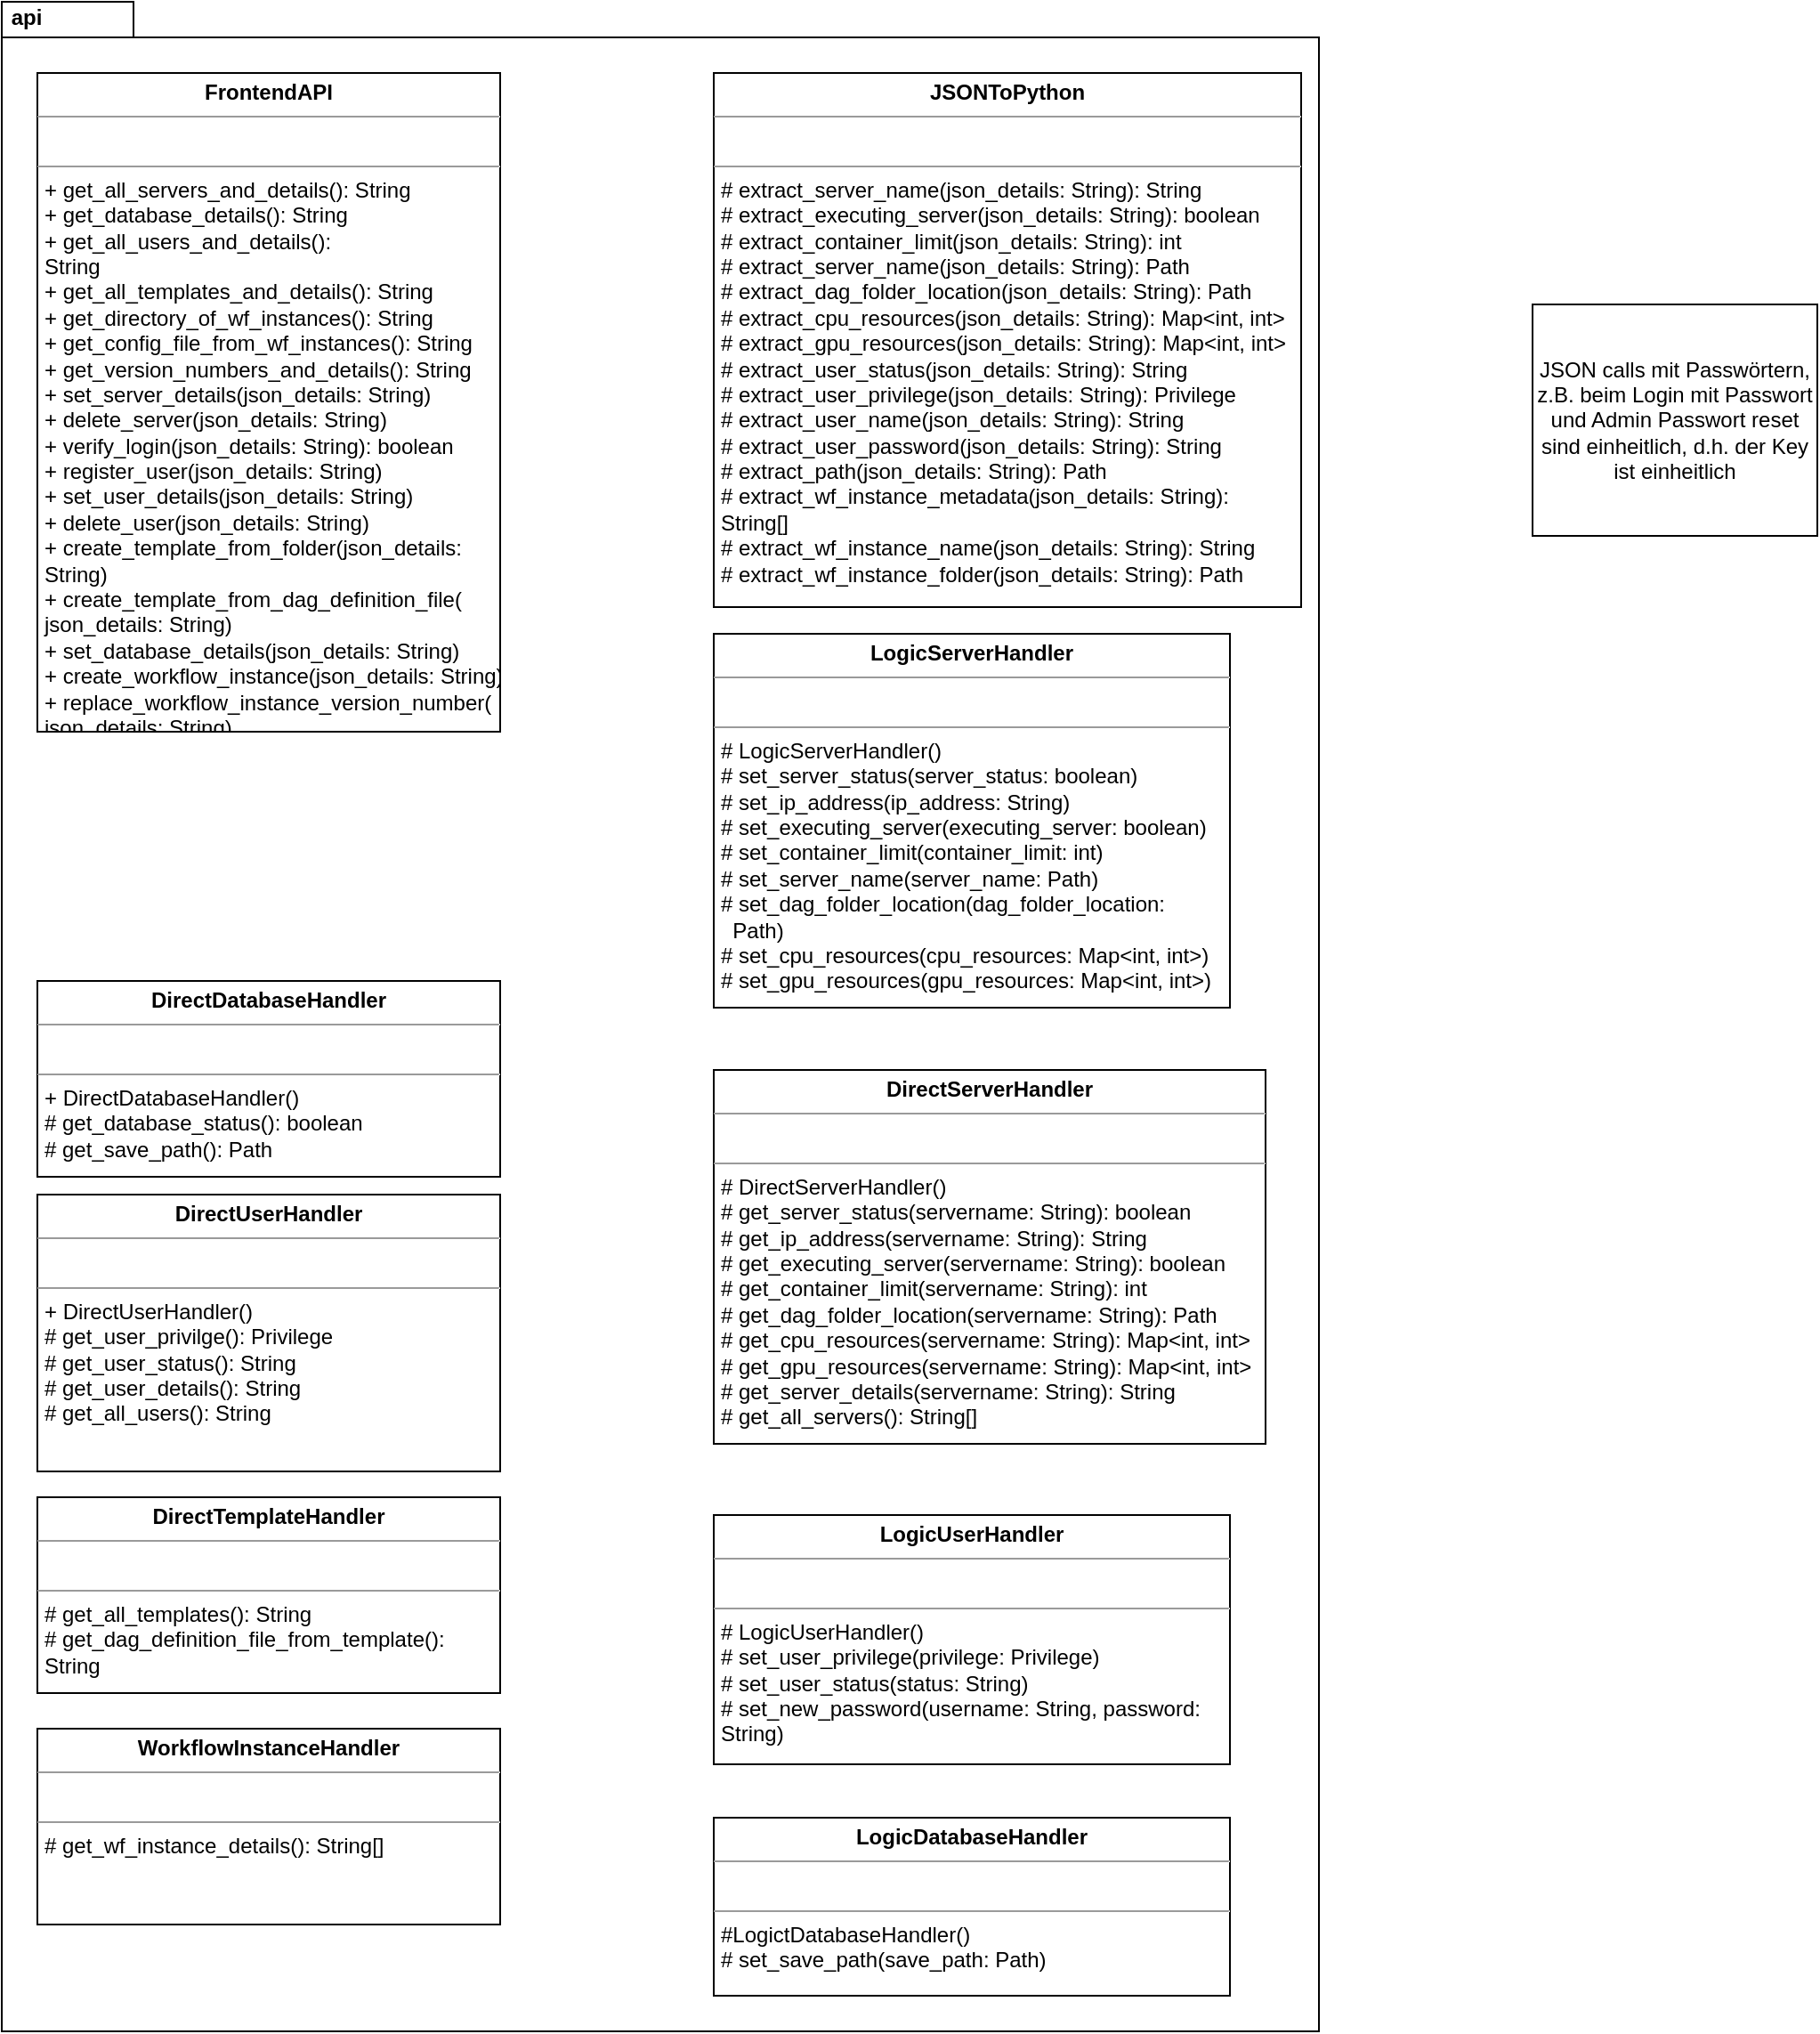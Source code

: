 <mxfile version="15.9.4" type="device"><diagram id="C5RBs43oDa-KdzZeNtuy" name="Page-1"><mxGraphModel dx="830" dy="546" grid="1" gridSize="10" guides="1" tooltips="1" connect="1" arrows="1" fold="1" page="1" pageScale="1" pageWidth="827" pageHeight="1169" math="0" shadow="0"><root><mxCell id="WIyWlLk6GJQsqaUBKTNV-0"/><mxCell id="WIyWlLk6GJQsqaUBKTNV-1" parent="WIyWlLk6GJQsqaUBKTNV-0"/><mxCell id="ITy2yE9yLyRHwH4owhD4-0" value="&amp;nbsp;api" style="shape=folder;fontStyle=1;spacingTop=-5;tabWidth=40;tabHeight=20;tabPosition=left;html=1;align=left;verticalAlign=top;" parent="WIyWlLk6GJQsqaUBKTNV-1" vertex="1"><mxGeometry x="20" y="20" width="740" height="1140" as="geometry"/></mxCell><mxCell id="ITy2yE9yLyRHwH4owhD4-1" value="&lt;p style=&quot;margin: 0px ; margin-top: 4px ; text-align: center&quot;&gt;&lt;b&gt;FrontendAPI&lt;/b&gt;&lt;/p&gt;&lt;hr size=&quot;1&quot;&gt;&lt;p style=&quot;margin: 0px ; margin-left: 4px&quot;&gt;&lt;br&gt;&lt;/p&gt;&lt;hr size=&quot;1&quot;&gt;&lt;p style=&quot;margin: 0px ; margin-left: 4px&quot;&gt;+ get_all_servers_and_details(): String&lt;br&gt;&lt;/p&gt;&lt;p style=&quot;margin: 0px ; margin-left: 4px&quot;&gt;+ get_database_details(): String&lt;/p&gt;&lt;p style=&quot;margin: 0px 0px 0px 4px&quot;&gt;+ get_all_users_and_details():&lt;/p&gt;&lt;p style=&quot;margin: 0px 0px 0px 4px&quot;&gt;String&lt;/p&gt;&lt;p style=&quot;margin: 0px 0px 0px 4px&quot;&gt;+ get_all_templates_and_details():&amp;nbsp;&lt;span&gt;String&lt;/span&gt;&lt;/p&gt;&lt;p style=&quot;margin: 0px 0px 0px 4px&quot;&gt;+ get_directory_of_wf_instances():&amp;nbsp;&lt;span&gt;String&lt;/span&gt;&lt;/p&gt;&lt;p style=&quot;margin: 0px 0px 0px 4px&quot;&gt;+ get_config_file_from_wf_instanc&lt;span&gt;es(): String&lt;/span&gt;&lt;/p&gt;&lt;p style=&quot;margin: 0px 0px 0px 4px&quot;&gt;+ get_version_numbers_and_deta&lt;span&gt;ils(): String&lt;/span&gt;&lt;/p&gt;&lt;p style=&quot;margin: 0px 0px 0px 4px&quot;&gt;+ set_server_details(json_details: String)&lt;span&gt;&lt;br&gt;&lt;/span&gt;&lt;/p&gt;&lt;p style=&quot;margin: 0px 0px 0px 4px&quot;&gt;+ delete_server(json_details: String)&lt;br&gt;&lt;/p&gt;&lt;p style=&quot;margin: 0px 0px 0px 4px&quot;&gt;+ verify_login(json_details: String): boolean&lt;/p&gt;&lt;p style=&quot;margin: 0px 0px 0px 4px&quot;&gt;+ register_user(json_details: String)&lt;/p&gt;&lt;p style=&quot;margin: 0px 0px 0px 4px&quot;&gt;+ set_user_details(json_details: String)&lt;br&gt;&lt;/p&gt;&lt;p style=&quot;margin: 0px 0px 0px 4px&quot;&gt;+ delete_user(json_details: String)&lt;/p&gt;&lt;p style=&quot;margin: 0px 0px 0px 4px&quot;&gt;+ create_template_from_folder(json_details:&amp;nbsp;&lt;/p&gt;&lt;p style=&quot;margin: 0px 0px 0px 4px&quot;&gt;String)&lt;/p&gt;&lt;p style=&quot;margin: 0px 0px 0px 4px&quot;&gt;+ create_template_from_dag_definition_file(&lt;/p&gt;&lt;p style=&quot;margin: 0px 0px 0px 4px&quot;&gt;json_details: String)&lt;/p&gt;&lt;p style=&quot;margin: 0px 0px 0px 4px&quot;&gt;+ set_database_details(json_details: String)&lt;/p&gt;&lt;p style=&quot;margin: 0px 0px 0px 4px&quot;&gt;+ create_workflow_instance(json_details: String)&lt;/p&gt;&lt;p style=&quot;margin: 0px 0px 0px 4px&quot;&gt;+ replace_workflow_instance_version_number(&lt;/p&gt;&lt;p style=&quot;margin: 0px 0px 0px 4px&quot;&gt;json_details: String)&lt;/p&gt;&lt;p style=&quot;margin: 0px 0px 0px 4px&quot;&gt;&lt;br&gt;&lt;/p&gt;" style="verticalAlign=top;align=left;overflow=fill;fontSize=12;fontFamily=Helvetica;html=1;" parent="WIyWlLk6GJQsqaUBKTNV-1" vertex="1"><mxGeometry x="40" y="60" width="260" height="370" as="geometry"/></mxCell><mxCell id="mybFxfd3hEsjZ3pKYfrR-0" value="&lt;p style=&quot;margin: 0px ; margin-top: 4px ; text-align: center&quot;&gt;&lt;b&gt;DirectServerHandler&lt;/b&gt;&lt;/p&gt;&lt;hr size=&quot;1&quot;&gt;&lt;p style=&quot;margin: 0px ; margin-left: 4px&quot;&gt;&lt;br&gt;&lt;/p&gt;&lt;hr size=&quot;1&quot;&gt;&lt;p style=&quot;margin: 0px ; margin-left: 4px&quot;&gt;# DirectServerHandler()&lt;/p&gt;&lt;p style=&quot;margin: 0px ; margin-left: 4px&quot;&gt;# get_server_status(servername: String): boolean&lt;/p&gt;&lt;p style=&quot;margin: 0px ; margin-left: 4px&quot;&gt;# get_ip_address(servername: String): String&lt;/p&gt;&lt;p style=&quot;margin: 0px ; margin-left: 4px&quot;&gt;# get_executing_server(servername: String): boolean&lt;/p&gt;&lt;p style=&quot;margin: 0px ; margin-left: 4px&quot;&gt;# get_container_limit(servername: String): int&lt;/p&gt;&lt;p style=&quot;margin: 0px ; margin-left: 4px&quot;&gt;# get_dag_folder_location(servername: String): Path&lt;/p&gt;&lt;p style=&quot;margin: 0px ; margin-left: 4px&quot;&gt;# get_cpu_resources(servername: String): Map&amp;lt;int, int&amp;gt;&lt;/p&gt;&lt;p style=&quot;margin: 0px ; margin-left: 4px&quot;&gt;# get_gpu_resources(servername: String): Map&amp;lt;int, int&amp;gt;&lt;/p&gt;&lt;p style=&quot;margin: 0px ; margin-left: 4px&quot;&gt;# get_server_details(servername: String): String&lt;/p&gt;&lt;p style=&quot;margin: 0px ; margin-left: 4px&quot;&gt;# get_all_servers(): String[]&lt;/p&gt;&lt;p style=&quot;margin: 0px 0px 0px 4px&quot;&gt;&lt;br&gt;&lt;/p&gt;" style="verticalAlign=top;align=left;overflow=fill;fontSize=12;fontFamily=Helvetica;html=1;" parent="WIyWlLk6GJQsqaUBKTNV-1" vertex="1"><mxGeometry x="420" y="620" width="310" height="210" as="geometry"/></mxCell><mxCell id="zq6r5BtOqhAbHKjHOjRw-0" value="&lt;p style=&quot;margin: 0px ; margin-top: 4px ; text-align: center&quot;&gt;&lt;b&gt;DirectDatabaseHandler&lt;/b&gt;&lt;/p&gt;&lt;hr size=&quot;1&quot;&gt;&lt;p style=&quot;margin: 0px ; margin-left: 4px&quot;&gt;&lt;br&gt;&lt;/p&gt;&lt;hr size=&quot;1&quot;&gt;&lt;p style=&quot;margin: 0px ; margin-left: 4px&quot;&gt;+ DirectDatabaseHandler()&lt;/p&gt;&lt;p style=&quot;margin: 0px ; margin-left: 4px&quot;&gt;# get_database_status(): boolean&lt;/p&gt;&lt;p style=&quot;margin: 0px ; margin-left: 4px&quot;&gt;# get_save_path(): Path&lt;/p&gt;&lt;p style=&quot;margin: 0px ; margin-left: 4px&quot;&gt;&lt;br&gt;&lt;/p&gt;" style="verticalAlign=top;align=left;overflow=fill;fontSize=12;fontFamily=Helvetica;html=1;" parent="WIyWlLk6GJQsqaUBKTNV-1" vertex="1"><mxGeometry x="40" y="570" width="260" height="110" as="geometry"/></mxCell><mxCell id="Bw5HtRXlUJHIlnWS076S-0" value="&lt;p style=&quot;margin: 0px ; margin-top: 4px ; text-align: center&quot;&gt;&lt;b&gt;DirectUserHandler&lt;/b&gt;&lt;/p&gt;&lt;hr size=&quot;1&quot;&gt;&lt;p style=&quot;margin: 0px ; margin-left: 4px&quot;&gt;&lt;br&gt;&lt;/p&gt;&lt;hr size=&quot;1&quot;&gt;&lt;p style=&quot;margin: 0px ; margin-left: 4px&quot;&gt;+ DirectUserHandler()&lt;/p&gt;&lt;p style=&quot;margin: 0px ; margin-left: 4px&quot;&gt;# get_user_privilge(): Privilege&lt;/p&gt;&lt;p style=&quot;margin: 0px ; margin-left: 4px&quot;&gt;# get_user_status(): String&lt;/p&gt;&lt;p style=&quot;margin: 0px ; margin-left: 4px&quot;&gt;# get_user_details(): String&lt;/p&gt;&lt;p style=&quot;margin: 0px ; margin-left: 4px&quot;&gt;# get_all_users(): String&lt;/p&gt;&lt;p style=&quot;margin: 0px ; margin-left: 4px&quot;&gt;&lt;br&gt;&lt;/p&gt;" style="verticalAlign=top;align=left;overflow=fill;fontSize=12;fontFamily=Helvetica;html=1;" parent="WIyWlLk6GJQsqaUBKTNV-1" vertex="1"><mxGeometry x="40" y="690" width="260" height="155.5" as="geometry"/></mxCell><mxCell id="upDeWYgktfI25_DCbGaP-0" value="&lt;p style=&quot;margin: 0px ; margin-top: 4px ; text-align: center&quot;&gt;&lt;b&gt;DirectTemplateHandler&lt;/b&gt;&lt;/p&gt;&lt;hr size=&quot;1&quot;&gt;&lt;p style=&quot;margin: 0px ; margin-left: 4px&quot;&gt;&lt;br&gt;&lt;/p&gt;&lt;hr size=&quot;1&quot;&gt;&lt;p style=&quot;margin: 0px ; margin-left: 4px&quot;&gt;# get_all_templates(): String&lt;/p&gt;&lt;p style=&quot;margin: 0px ; margin-left: 4px&quot;&gt;# get_dag_definition_file_from_te&lt;span&gt;mplate():&amp;nbsp;&lt;/span&gt;&lt;/p&gt;&lt;p style=&quot;margin: 0px ; margin-left: 4px&quot;&gt;&lt;span&gt;String&lt;/span&gt;&lt;/p&gt;&lt;p style=&quot;margin: 0px ; margin-left: 4px&quot;&gt;&lt;br&gt;&lt;/p&gt;" style="verticalAlign=top;align=left;overflow=fill;fontSize=12;fontFamily=Helvetica;html=1;" parent="WIyWlLk6GJQsqaUBKTNV-1" vertex="1"><mxGeometry x="40" y="860" width="260" height="110" as="geometry"/></mxCell><mxCell id="p2l-CykF6n1FsLU_Hk7E-0" value="&lt;p style=&quot;margin: 0px ; margin-top: 4px ; text-align: center&quot;&gt;&lt;b&gt;WorkflowInstanceHandler&lt;/b&gt;&lt;/p&gt;&lt;hr size=&quot;1&quot;&gt;&lt;p style=&quot;margin: 0px ; margin-left: 4px&quot;&gt;&lt;br&gt;&lt;/p&gt;&lt;hr size=&quot;1&quot;&gt;&lt;p style=&quot;margin: 0px ; margin-left: 4px&quot;&gt;&lt;span&gt;# get_wf_instance_details(): String[]&lt;/span&gt;&lt;br&gt;&lt;/p&gt;" style="verticalAlign=top;align=left;overflow=fill;fontSize=12;fontFamily=Helvetica;html=1;" parent="WIyWlLk6GJQsqaUBKTNV-1" vertex="1"><mxGeometry x="40" y="990" width="260" height="110" as="geometry"/></mxCell><mxCell id="tRoX-3vtauur0071FD6W-0" value="&lt;p style=&quot;margin: 0px ; margin-top: 4px ; text-align: center&quot;&gt;&lt;b&gt;LogicServerHandler&lt;/b&gt;&lt;/p&gt;&lt;hr size=&quot;1&quot;&gt;&lt;p style=&quot;margin: 0px ; margin-left: 4px&quot;&gt;&lt;br&gt;&lt;/p&gt;&lt;hr size=&quot;1&quot;&gt;&lt;p style=&quot;margin: 0px ; margin-left: 4px&quot;&gt;# LogicServerHandler()&lt;/p&gt;&lt;p style=&quot;margin: 0px ; margin-left: 4px&quot;&gt;# set_server_status(server_status: boolean)&lt;/p&gt;&lt;p style=&quot;margin: 0px ; margin-left: 4px&quot;&gt;# set_ip_address(ip_address: String)&lt;/p&gt;&lt;p style=&quot;margin: 0px ; margin-left: 4px&quot;&gt;# set_executing_server(executing_server: boolean)&lt;/p&gt;&lt;p style=&quot;margin: 0px ; margin-left: 4px&quot;&gt;# set_container_limit(container_limit: int)&lt;/p&gt;&lt;p style=&quot;margin: 0px ; margin-left: 4px&quot;&gt;# set_server_name(server_name: Path)&lt;/p&gt;&lt;p style=&quot;margin: 0px ; margin-left: 4px&quot;&gt;# set_dag_folder_location(dag_folder_location:&amp;nbsp;&lt;/p&gt;&lt;p style=&quot;margin: 0px ; margin-left: 4px&quot;&gt;&lt;span&gt;&amp;nbsp; &lt;/span&gt;Path)&lt;/p&gt;&lt;p style=&quot;margin: 0px ; margin-left: 4px&quot;&gt;# set_cpu_resources(cpu_resources: Map&amp;lt;int, int&amp;gt;)&lt;/p&gt;&lt;p style=&quot;margin: 0px ; margin-left: 4px&quot;&gt;# set_gpu_resources(gpu_resources: Map&amp;lt;int, int&amp;gt;)&lt;/p&gt;&lt;p style=&quot;margin: 0px ; margin-left: 4px&quot;&gt;&lt;br&gt;&lt;/p&gt;&lt;p style=&quot;margin: 0px ; margin-left: 4px&quot;&gt;&lt;br&gt;&lt;/p&gt;" style="verticalAlign=top;align=left;overflow=fill;fontSize=12;fontFamily=Helvetica;html=1;" parent="WIyWlLk6GJQsqaUBKTNV-1" vertex="1"><mxGeometry x="420" y="375" width="290" height="210" as="geometry"/></mxCell><mxCell id="L4YO9g0p6U7iQVvJuOsU-0" value="&lt;p style=&quot;margin: 0px ; margin-top: 4px ; text-align: center&quot;&gt;&lt;b&gt;LogicUserHandler&lt;/b&gt;&lt;/p&gt;&lt;hr size=&quot;1&quot;&gt;&lt;p style=&quot;margin: 0px ; margin-left: 4px&quot;&gt;&lt;br&gt;&lt;/p&gt;&lt;hr size=&quot;1&quot;&gt;&lt;p style=&quot;margin: 0px ; margin-left: 4px&quot;&gt;# LogicUserHandler()&lt;/p&gt;&lt;p style=&quot;margin: 0px ; margin-left: 4px&quot;&gt;# set_user_privilege(privilege: Privilege)&lt;/p&gt;&lt;p style=&quot;margin: 0px ; margin-left: 4px&quot;&gt;# set_user_status(status: String)&lt;/p&gt;&lt;p style=&quot;margin: 0px 0px 0px 4px&quot;&gt;# set_new_password(username: String, password:&lt;/p&gt;&lt;p style=&quot;margin: 0px 0px 0px 4px&quot;&gt;String)&lt;/p&gt;&lt;p style=&quot;margin: 0px ; margin-left: 4px&quot;&gt;&lt;br&gt;&lt;/p&gt;" style="verticalAlign=top;align=left;overflow=fill;fontSize=12;fontFamily=Helvetica;html=1;" parent="WIyWlLk6GJQsqaUBKTNV-1" vertex="1"><mxGeometry x="420" y="870" width="290" height="140" as="geometry"/></mxCell><mxCell id="KPeDz7Awz5qfPKjAJWFp-0" value="&lt;p style=&quot;margin: 0px ; margin-top: 4px ; text-align: center&quot;&gt;&lt;b&gt;LogicDatabaseHandler&lt;/b&gt;&lt;/p&gt;&lt;hr size=&quot;1&quot;&gt;&lt;p style=&quot;margin: 0px ; margin-left: 4px&quot;&gt;&lt;br&gt;&lt;/p&gt;&lt;hr size=&quot;1&quot;&gt;&lt;p style=&quot;margin: 0px ; margin-left: 4px&quot;&gt;#LogictDatabaseHandler()&lt;/p&gt;&lt;p style=&quot;margin: 0px ; margin-left: 4px&quot;&gt;# set_save_path(save_path: Path)&lt;/p&gt;" style="verticalAlign=top;align=left;overflow=fill;fontSize=12;fontFamily=Helvetica;html=1;" parent="WIyWlLk6GJQsqaUBKTNV-1" vertex="1"><mxGeometry x="420" y="1040" width="290" height="100" as="geometry"/></mxCell><mxCell id="cQ9E_WmvIzpKfbth7gsi-3" value="&lt;p style=&quot;margin: 0px ; margin-top: 4px ; text-align: center&quot;&gt;&lt;b&gt;JSONToPython&lt;/b&gt;&lt;/p&gt;&lt;hr size=&quot;1&quot;&gt;&lt;p style=&quot;margin: 0px ; margin-left: 4px&quot;&gt;&lt;br&gt;&lt;/p&gt;&lt;hr size=&quot;1&quot;&gt;&lt;p style=&quot;margin: 0px ; margin-left: 4px&quot;&gt;&lt;span&gt;# extract_server_name(json_details: String): String&lt;/span&gt;&lt;/p&gt;&lt;p style=&quot;margin: 0px ; margin-left: 4px&quot;&gt;&lt;span&gt;# extract_executing_server(json_details: String): boolean&lt;/span&gt;&lt;br&gt;&lt;/p&gt;&lt;p style=&quot;margin: 0px ; margin-left: 4px&quot;&gt;# extract_container_limit(json_details: String): int&lt;/p&gt;&lt;p style=&quot;margin: 0px ; margin-left: 4px&quot;&gt;# extract_server_name(json_details: String): Path&lt;/p&gt;&lt;p style=&quot;margin: 0px ; margin-left: 4px&quot;&gt;# extract_dag_folder_location(json_details: String): Path&lt;/p&gt;&lt;p style=&quot;margin: 0px ; margin-left: 4px&quot;&gt;# extract_cpu_resources(json_details: String): Map&amp;lt;int, int&amp;gt;&lt;br&gt;&lt;/p&gt;&lt;p style=&quot;margin: 0px ; margin-left: 4px&quot;&gt;# extract_gpu_resources(json_details: String): Map&amp;lt;int, int&amp;gt;&lt;/p&gt;&lt;p style=&quot;margin: 0px ; margin-left: 4px&quot;&gt;# extract_user_status(json_details: String): String&lt;/p&gt;&lt;p style=&quot;margin: 0px ; margin-left: 4px&quot;&gt;# extract_user_privilege(json_details: String): Privilege&lt;/p&gt;&lt;p style=&quot;margin: 0px ; margin-left: 4px&quot;&gt;# extract_user_name(json_details: String): String&lt;/p&gt;&lt;p style=&quot;margin: 0px ; margin-left: 4px&quot;&gt;# extract_user_password(json_details: String): String&lt;/p&gt;&lt;p style=&quot;margin: 0px ; margin-left: 4px&quot;&gt;# extract_path(json_details: String): Path&lt;/p&gt;&lt;p style=&quot;margin: 0px ; margin-left: 4px&quot;&gt;# extract_wf_instance_metadata(json_details: String):&amp;nbsp;&lt;/p&gt;&lt;p style=&quot;margin: 0px ; margin-left: 4px&quot;&gt;String[]&lt;/p&gt;&lt;p style=&quot;margin: 0px ; margin-left: 4px&quot;&gt;# extract_wf_instance_name(json_details: String): String&lt;/p&gt;&lt;p style=&quot;margin: 0px ; margin-left: 4px&quot;&gt;# extract_wf_instance_folder(json_details: String): Path&lt;/p&gt;&lt;p style=&quot;margin: 0px ; margin-left: 4px&quot;&gt;&lt;br&gt;&lt;/p&gt;" style="verticalAlign=top;align=left;overflow=fill;fontSize=12;fontFamily=Helvetica;html=1;" parent="WIyWlLk6GJQsqaUBKTNV-1" vertex="1"><mxGeometry x="420" y="60" width="330" height="300" as="geometry"/></mxCell><mxCell id="fceCvEj1OKjA62fA_w0A-0" value="JSON calls mit Passwörtern, z.B. beim Login mit Passwort und Admin Passwort reset sind einheitlich, d.h. der Key ist einheitlich" style="rounded=0;whiteSpace=wrap;html=1;" parent="WIyWlLk6GJQsqaUBKTNV-1" vertex="1"><mxGeometry x="880" y="190" width="160" height="130" as="geometry"/></mxCell></root></mxGraphModel></diagram></mxfile>